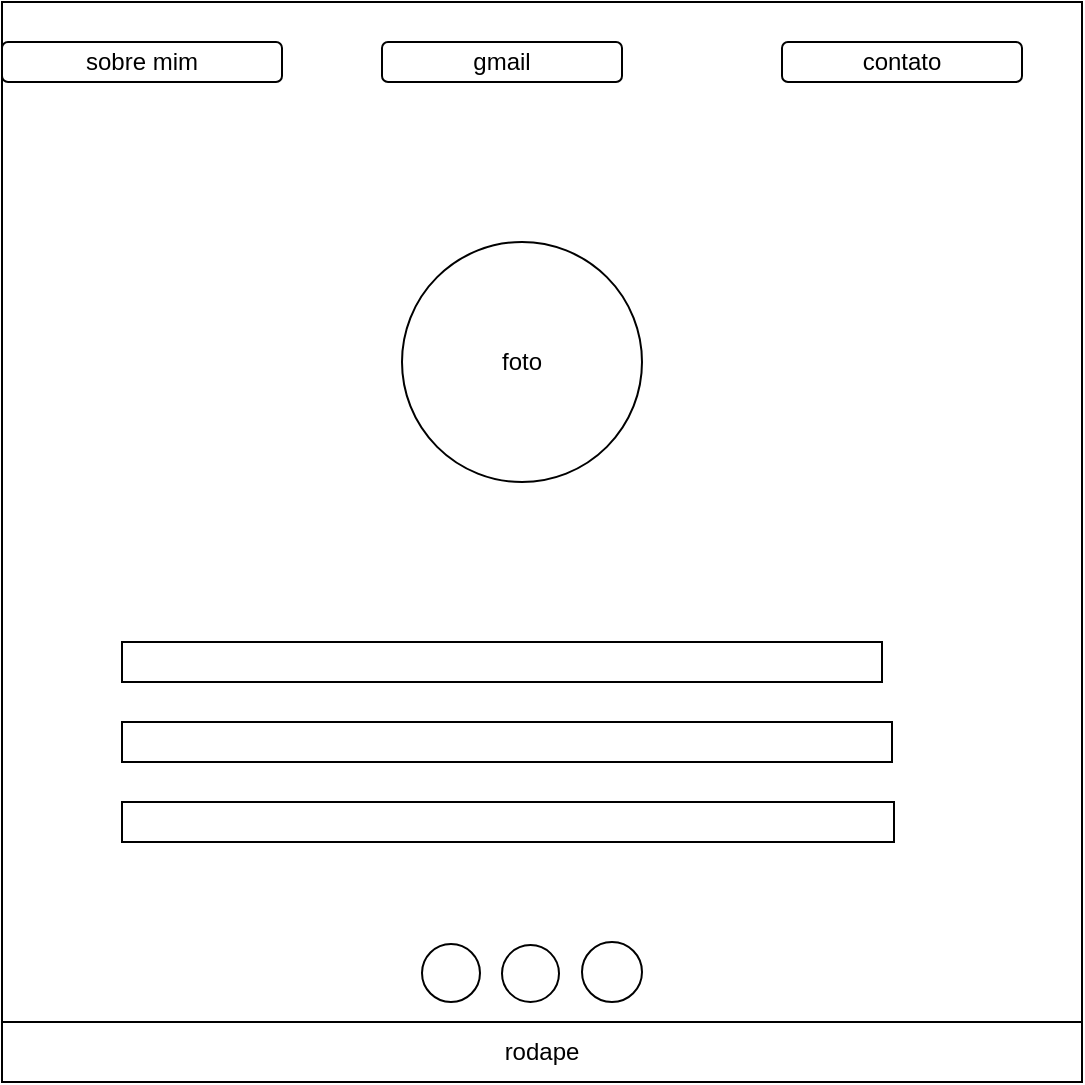 <mxfile version="24.2.5" type="github">
  <diagram name="Página-1" id="FPIiuhaDS2j91a2n-M6H">
    <mxGraphModel dx="1674" dy="772" grid="1" gridSize="10" guides="1" tooltips="1" connect="1" arrows="1" fold="1" page="1" pageScale="1" pageWidth="827" pageHeight="1169" math="0" shadow="0">
      <root>
        <mxCell id="0" />
        <mxCell id="1" parent="0" />
        <mxCell id="Er8n-FhGm9bKI4i4O_5t-1" value="&lt;span style=&quot;color: rgba(0, 0, 0, 0); font-family: monospace; font-size: 0px; text-align: start; text-wrap: nowrap;&quot;&gt;%3CmxGraphModel%3E%3Croot%3E%3CmxCell%20id%3D%220%22%2F%3E%3CmxCell%20id%3D%221%22%20parent%3D%220%22%2F%3E%3CmxCell%20id%3D%222%22%20value%3D%22%22%20style%3D%22rounded%3D0%3BwhiteSpace%3Dwrap%3Bhtml%3D1%3B%22%20vertex%3D%221%22%20parent%3D%221%22%3E%3CmxGeometry%20x%3D%22290%22%20y%3D%22400%22%20width%3D%22380%22%20height%3D%2220%22%20as%3D%22geometry%22%2F%3E%3C%2FmxCell%3E%3C%2Froot%3E%3C%2FmxGraphModel%3E&lt;/span&gt;" style="whiteSpace=wrap;html=1;aspect=fixed;" parent="1" vertex="1">
          <mxGeometry x="220" y="70" width="540" height="540" as="geometry" />
        </mxCell>
        <mxCell id="Er8n-FhGm9bKI4i4O_5t-2" value="foto" style="ellipse;whiteSpace=wrap;html=1;aspect=fixed;" parent="1" vertex="1">
          <mxGeometry x="420" y="190" width="120" height="120" as="geometry" />
        </mxCell>
        <mxCell id="Er8n-FhGm9bKI4i4O_5t-3" value="" style="rounded=0;whiteSpace=wrap;html=1;" parent="1" vertex="1">
          <mxGeometry x="280" y="390" width="380" height="20" as="geometry" />
        </mxCell>
        <mxCell id="Er8n-FhGm9bKI4i4O_5t-4" value="" style="rounded=0;whiteSpace=wrap;html=1;" parent="1" vertex="1">
          <mxGeometry x="280" y="430" width="385" height="20" as="geometry" />
        </mxCell>
        <mxCell id="Er8n-FhGm9bKI4i4O_5t-5" value="" style="rounded=0;whiteSpace=wrap;html=1;" parent="1" vertex="1">
          <mxGeometry x="280" y="470" width="386" height="20" as="geometry" />
        </mxCell>
        <mxCell id="Er8n-FhGm9bKI4i4O_5t-6" value="rodape" style="rounded=0;whiteSpace=wrap;html=1;" parent="1" vertex="1">
          <mxGeometry x="220" y="580" width="540" height="30" as="geometry" />
        </mxCell>
        <mxCell id="Er8n-FhGm9bKI4i4O_5t-7" value="" style="ellipse;whiteSpace=wrap;html=1;aspect=fixed;" parent="1" vertex="1">
          <mxGeometry x="470" y="541.5" width="28.5" height="28.5" as="geometry" />
        </mxCell>
        <mxCell id="Er8n-FhGm9bKI4i4O_5t-8" value="" style="ellipse;whiteSpace=wrap;html=1;aspect=fixed;" parent="1" vertex="1">
          <mxGeometry x="430" y="541" width="29" height="29" as="geometry" />
        </mxCell>
        <mxCell id="Er8n-FhGm9bKI4i4O_5t-9" value="" style="ellipse;whiteSpace=wrap;html=1;aspect=fixed;" parent="1" vertex="1">
          <mxGeometry x="510" y="540" width="30" height="30" as="geometry" />
        </mxCell>
        <mxCell id="Er8n-FhGm9bKI4i4O_5t-10" value="sobre mim" style="rounded=1;whiteSpace=wrap;html=1;" parent="1" vertex="1">
          <mxGeometry x="220" y="90" width="140" height="20" as="geometry" />
        </mxCell>
        <mxCell id="Er8n-FhGm9bKI4i4O_5t-12" value="gmail" style="rounded=1;whiteSpace=wrap;html=1;" parent="1" vertex="1">
          <mxGeometry x="410" y="90" width="120" height="20" as="geometry" />
        </mxCell>
        <mxCell id="Er8n-FhGm9bKI4i4O_5t-14" value="contato" style="rounded=1;whiteSpace=wrap;html=1;" parent="1" vertex="1">
          <mxGeometry x="610" y="90" width="120" height="20" as="geometry" />
        </mxCell>
      </root>
    </mxGraphModel>
  </diagram>
</mxfile>
